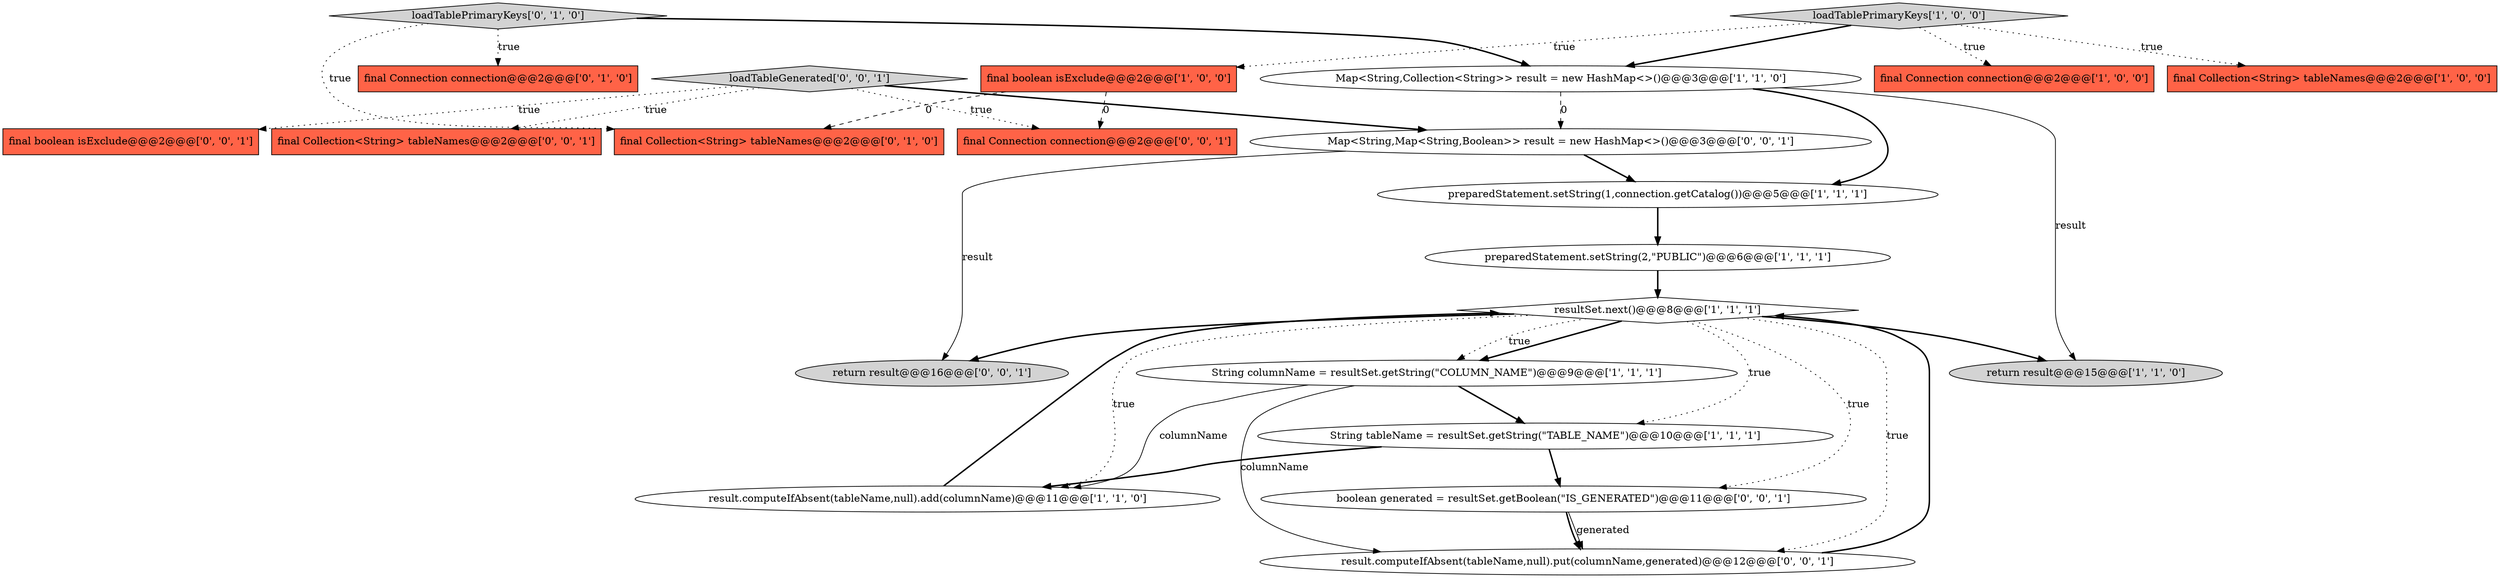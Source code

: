 digraph {
14 [style = filled, label = "final Collection<String> tableNames@@@2@@@['0', '1', '0']", fillcolor = tomato, shape = box image = "AAA1AAABBB2BBB"];
2 [style = filled, label = "String tableName = resultSet.getString(\"TABLE_NAME\")@@@10@@@['1', '1', '1']", fillcolor = white, shape = ellipse image = "AAA0AAABBB1BBB"];
0 [style = filled, label = "String columnName = resultSet.getString(\"COLUMN_NAME\")@@@9@@@['1', '1', '1']", fillcolor = white, shape = ellipse image = "AAA0AAABBB1BBB"];
17 [style = filled, label = "return result@@@16@@@['0', '0', '1']", fillcolor = lightgray, shape = ellipse image = "AAA0AAABBB3BBB"];
8 [style = filled, label = "final boolean isExclude@@@2@@@['1', '0', '0']", fillcolor = tomato, shape = box image = "AAA1AAABBB1BBB"];
11 [style = filled, label = "resultSet.next()@@@8@@@['1', '1', '1']", fillcolor = white, shape = diamond image = "AAA0AAABBB1BBB"];
13 [style = filled, label = "loadTablePrimaryKeys['0', '1', '0']", fillcolor = lightgray, shape = diamond image = "AAA0AAABBB2BBB"];
20 [style = filled, label = "final Collection<String> tableNames@@@2@@@['0', '0', '1']", fillcolor = tomato, shape = box image = "AAA0AAABBB3BBB"];
16 [style = filled, label = "Map<String,Map<String,Boolean>> result = new HashMap<>()@@@3@@@['0', '0', '1']", fillcolor = white, shape = ellipse image = "AAA0AAABBB3BBB"];
6 [style = filled, label = "result.computeIfAbsent(tableName,null).add(columnName)@@@11@@@['1', '1', '0']", fillcolor = white, shape = ellipse image = "AAA0AAABBB1BBB"];
19 [style = filled, label = "result.computeIfAbsent(tableName,null).put(columnName,generated)@@@12@@@['0', '0', '1']", fillcolor = white, shape = ellipse image = "AAA0AAABBB3BBB"];
9 [style = filled, label = "return result@@@15@@@['1', '1', '0']", fillcolor = lightgray, shape = ellipse image = "AAA0AAABBB1BBB"];
18 [style = filled, label = "boolean generated = resultSet.getBoolean(\"IS_GENERATED\")@@@11@@@['0', '0', '1']", fillcolor = white, shape = ellipse image = "AAA0AAABBB3BBB"];
21 [style = filled, label = "final boolean isExclude@@@2@@@['0', '0', '1']", fillcolor = tomato, shape = box image = "AAA0AAABBB3BBB"];
12 [style = filled, label = "final Connection connection@@@2@@@['0', '1', '0']", fillcolor = tomato, shape = box image = "AAA0AAABBB2BBB"];
7 [style = filled, label = "preparedStatement.setString(1,connection.getCatalog())@@@5@@@['1', '1', '1']", fillcolor = white, shape = ellipse image = "AAA0AAABBB1BBB"];
1 [style = filled, label = "Map<String,Collection<String>> result = new HashMap<>()@@@3@@@['1', '1', '0']", fillcolor = white, shape = ellipse image = "AAA0AAABBB1BBB"];
3 [style = filled, label = "final Connection connection@@@2@@@['1', '0', '0']", fillcolor = tomato, shape = box image = "AAA0AAABBB1BBB"];
15 [style = filled, label = "loadTableGenerated['0', '0', '1']", fillcolor = lightgray, shape = diamond image = "AAA0AAABBB3BBB"];
22 [style = filled, label = "final Connection connection@@@2@@@['0', '0', '1']", fillcolor = tomato, shape = box image = "AAA0AAABBB3BBB"];
5 [style = filled, label = "preparedStatement.setString(2,\"PUBLIC\")@@@6@@@['1', '1', '1']", fillcolor = white, shape = ellipse image = "AAA0AAABBB1BBB"];
10 [style = filled, label = "loadTablePrimaryKeys['1', '0', '0']", fillcolor = lightgray, shape = diamond image = "AAA0AAABBB1BBB"];
4 [style = filled, label = "final Collection<String> tableNames@@@2@@@['1', '0', '0']", fillcolor = tomato, shape = box image = "AAA0AAABBB1BBB"];
10->8 [style = dotted, label="true"];
0->6 [style = solid, label="columnName"];
18->19 [style = solid, label="generated"];
13->12 [style = dotted, label="true"];
2->6 [style = bold, label=""];
0->2 [style = bold, label=""];
16->7 [style = bold, label=""];
18->19 [style = bold, label=""];
10->3 [style = dotted, label="true"];
2->18 [style = bold, label=""];
15->20 [style = dotted, label="true"];
19->11 [style = bold, label=""];
15->22 [style = dotted, label="true"];
8->14 [style = dashed, label="0"];
15->21 [style = dotted, label="true"];
11->18 [style = dotted, label="true"];
11->9 [style = bold, label=""];
15->16 [style = bold, label=""];
1->7 [style = bold, label=""];
13->1 [style = bold, label=""];
16->17 [style = solid, label="result"];
0->19 [style = solid, label="columnName"];
8->22 [style = dashed, label="0"];
7->5 [style = bold, label=""];
11->0 [style = bold, label=""];
11->2 [style = dotted, label="true"];
1->9 [style = solid, label="result"];
11->6 [style = dotted, label="true"];
1->16 [style = dashed, label="0"];
6->11 [style = bold, label=""];
11->0 [style = dotted, label="true"];
11->17 [style = bold, label=""];
5->11 [style = bold, label=""];
11->19 [style = dotted, label="true"];
10->4 [style = dotted, label="true"];
10->1 [style = bold, label=""];
13->14 [style = dotted, label="true"];
}
